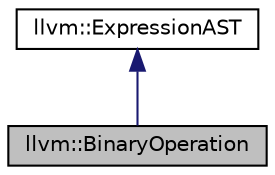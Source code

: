 digraph "llvm::BinaryOperation"
{
 // LATEX_PDF_SIZE
  bgcolor="transparent";
  edge [fontname="Helvetica",fontsize="10",labelfontname="Helvetica",labelfontsize="10"];
  node [fontname="Helvetica",fontsize="10",shape=record];
  Node1 [label="llvm::BinaryOperation",height=0.2,width=0.4,color="black", fillcolor="grey75", style="filled", fontcolor="black",tooltip="Class representing a single binary operation in the AST of an expression."];
  Node2 -> Node1 [dir="back",color="midnightblue",fontsize="10",style="solid",fontname="Helvetica"];
  Node2 [label="llvm::ExpressionAST",height=0.2,width=0.4,color="black",URL="$classllvm_1_1ExpressionAST.html",tooltip="Base class representing the AST of a given expression."];
}
